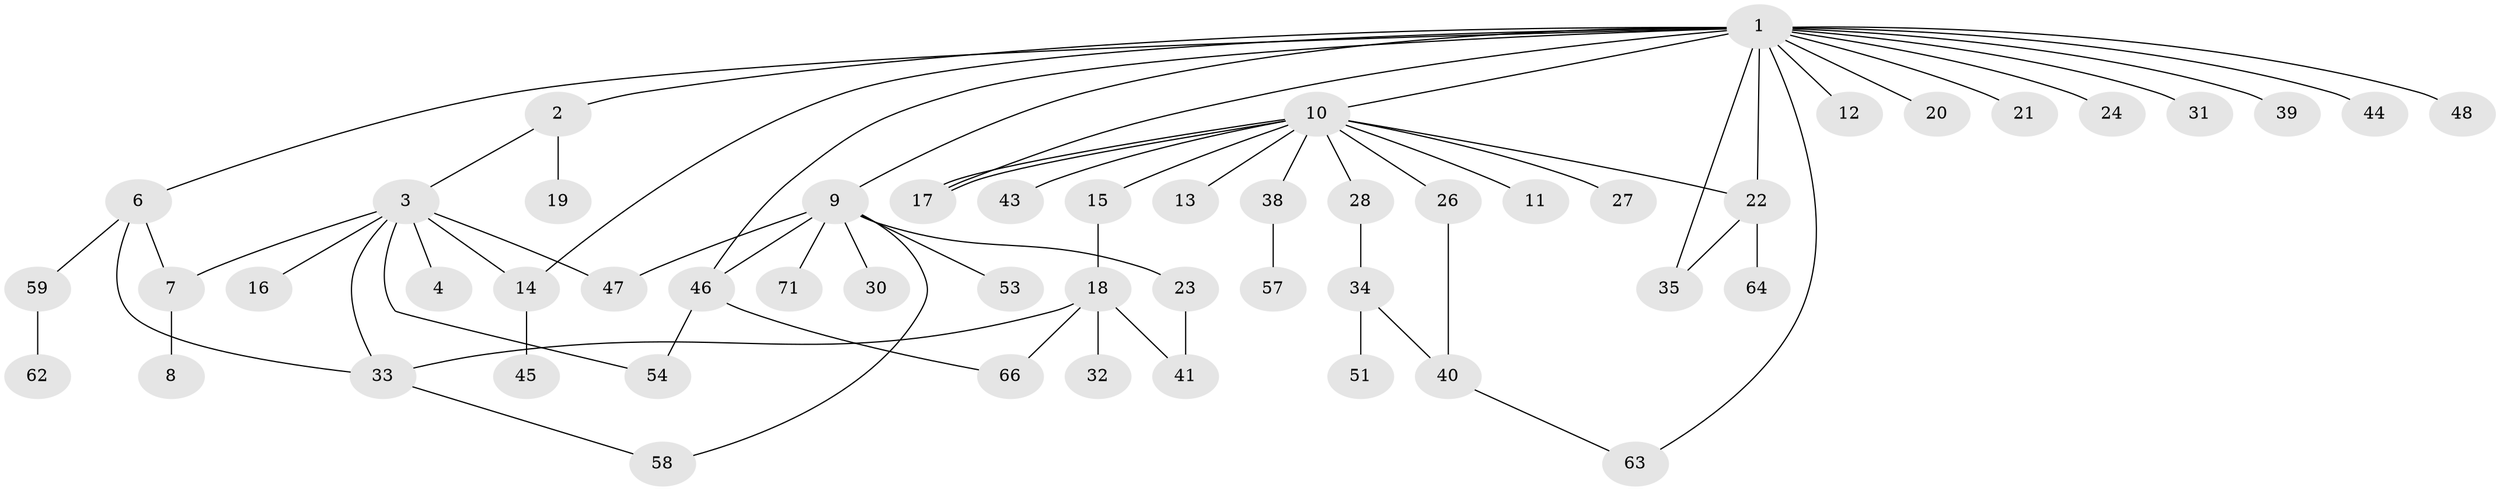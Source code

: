 // original degree distribution, {7: 0.028169014084507043, 3: 0.1267605633802817, 1: 0.43661971830985913, 13: 0.028169014084507043, 5: 0.028169014084507043, 4: 0.08450704225352113, 6: 0.014084507042253521, 2: 0.2535211267605634}
// Generated by graph-tools (version 1.1) at 2025/41/03/06/25 10:41:48]
// undirected, 53 vertices, 68 edges
graph export_dot {
graph [start="1"]
  node [color=gray90,style=filled];
  1 [super="+5"];
  2;
  3 [super="+60"];
  4;
  6 [super="+65"];
  7 [super="+37"];
  8;
  9 [super="+25"];
  10 [super="+61"];
  11;
  12;
  13;
  14 [super="+42"];
  15;
  16;
  17;
  18 [super="+36"];
  19;
  20;
  21;
  22 [super="+56"];
  23 [super="+29"];
  24;
  26;
  27;
  28;
  30;
  31;
  32;
  33 [super="+68"];
  34 [super="+49"];
  35 [super="+50"];
  38 [super="+52"];
  39;
  40 [super="+70"];
  41 [super="+69"];
  43;
  44 [super="+67"];
  45;
  46 [super="+55"];
  47;
  48;
  51;
  53;
  54;
  57;
  58;
  59;
  62;
  63;
  64;
  66;
  71;
  1 -- 2;
  1 -- 10;
  1 -- 17;
  1 -- 20;
  1 -- 39;
  1 -- 48;
  1 -- 35;
  1 -- 6;
  1 -- 9;
  1 -- 12;
  1 -- 44;
  1 -- 14;
  1 -- 46;
  1 -- 21;
  1 -- 22;
  1 -- 24;
  1 -- 31;
  1 -- 63;
  2 -- 3;
  2 -- 19;
  3 -- 4;
  3 -- 16;
  3 -- 47;
  3 -- 54;
  3 -- 7;
  3 -- 14;
  3 -- 33;
  6 -- 7;
  6 -- 33;
  6 -- 59;
  7 -- 8;
  9 -- 23;
  9 -- 47;
  9 -- 53;
  9 -- 46;
  9 -- 58;
  9 -- 30;
  9 -- 71;
  10 -- 11;
  10 -- 13;
  10 -- 15;
  10 -- 17;
  10 -- 17;
  10 -- 22;
  10 -- 26;
  10 -- 27;
  10 -- 28;
  10 -- 38;
  10 -- 43;
  14 -- 45;
  15 -- 18;
  18 -- 32;
  18 -- 33;
  18 -- 66;
  18 -- 41;
  22 -- 64;
  22 -- 35;
  23 -- 41;
  26 -- 40;
  28 -- 34 [weight=2];
  33 -- 58;
  34 -- 40;
  34 -- 51;
  38 -- 57;
  40 -- 63;
  46 -- 54;
  46 -- 66;
  59 -- 62;
}

